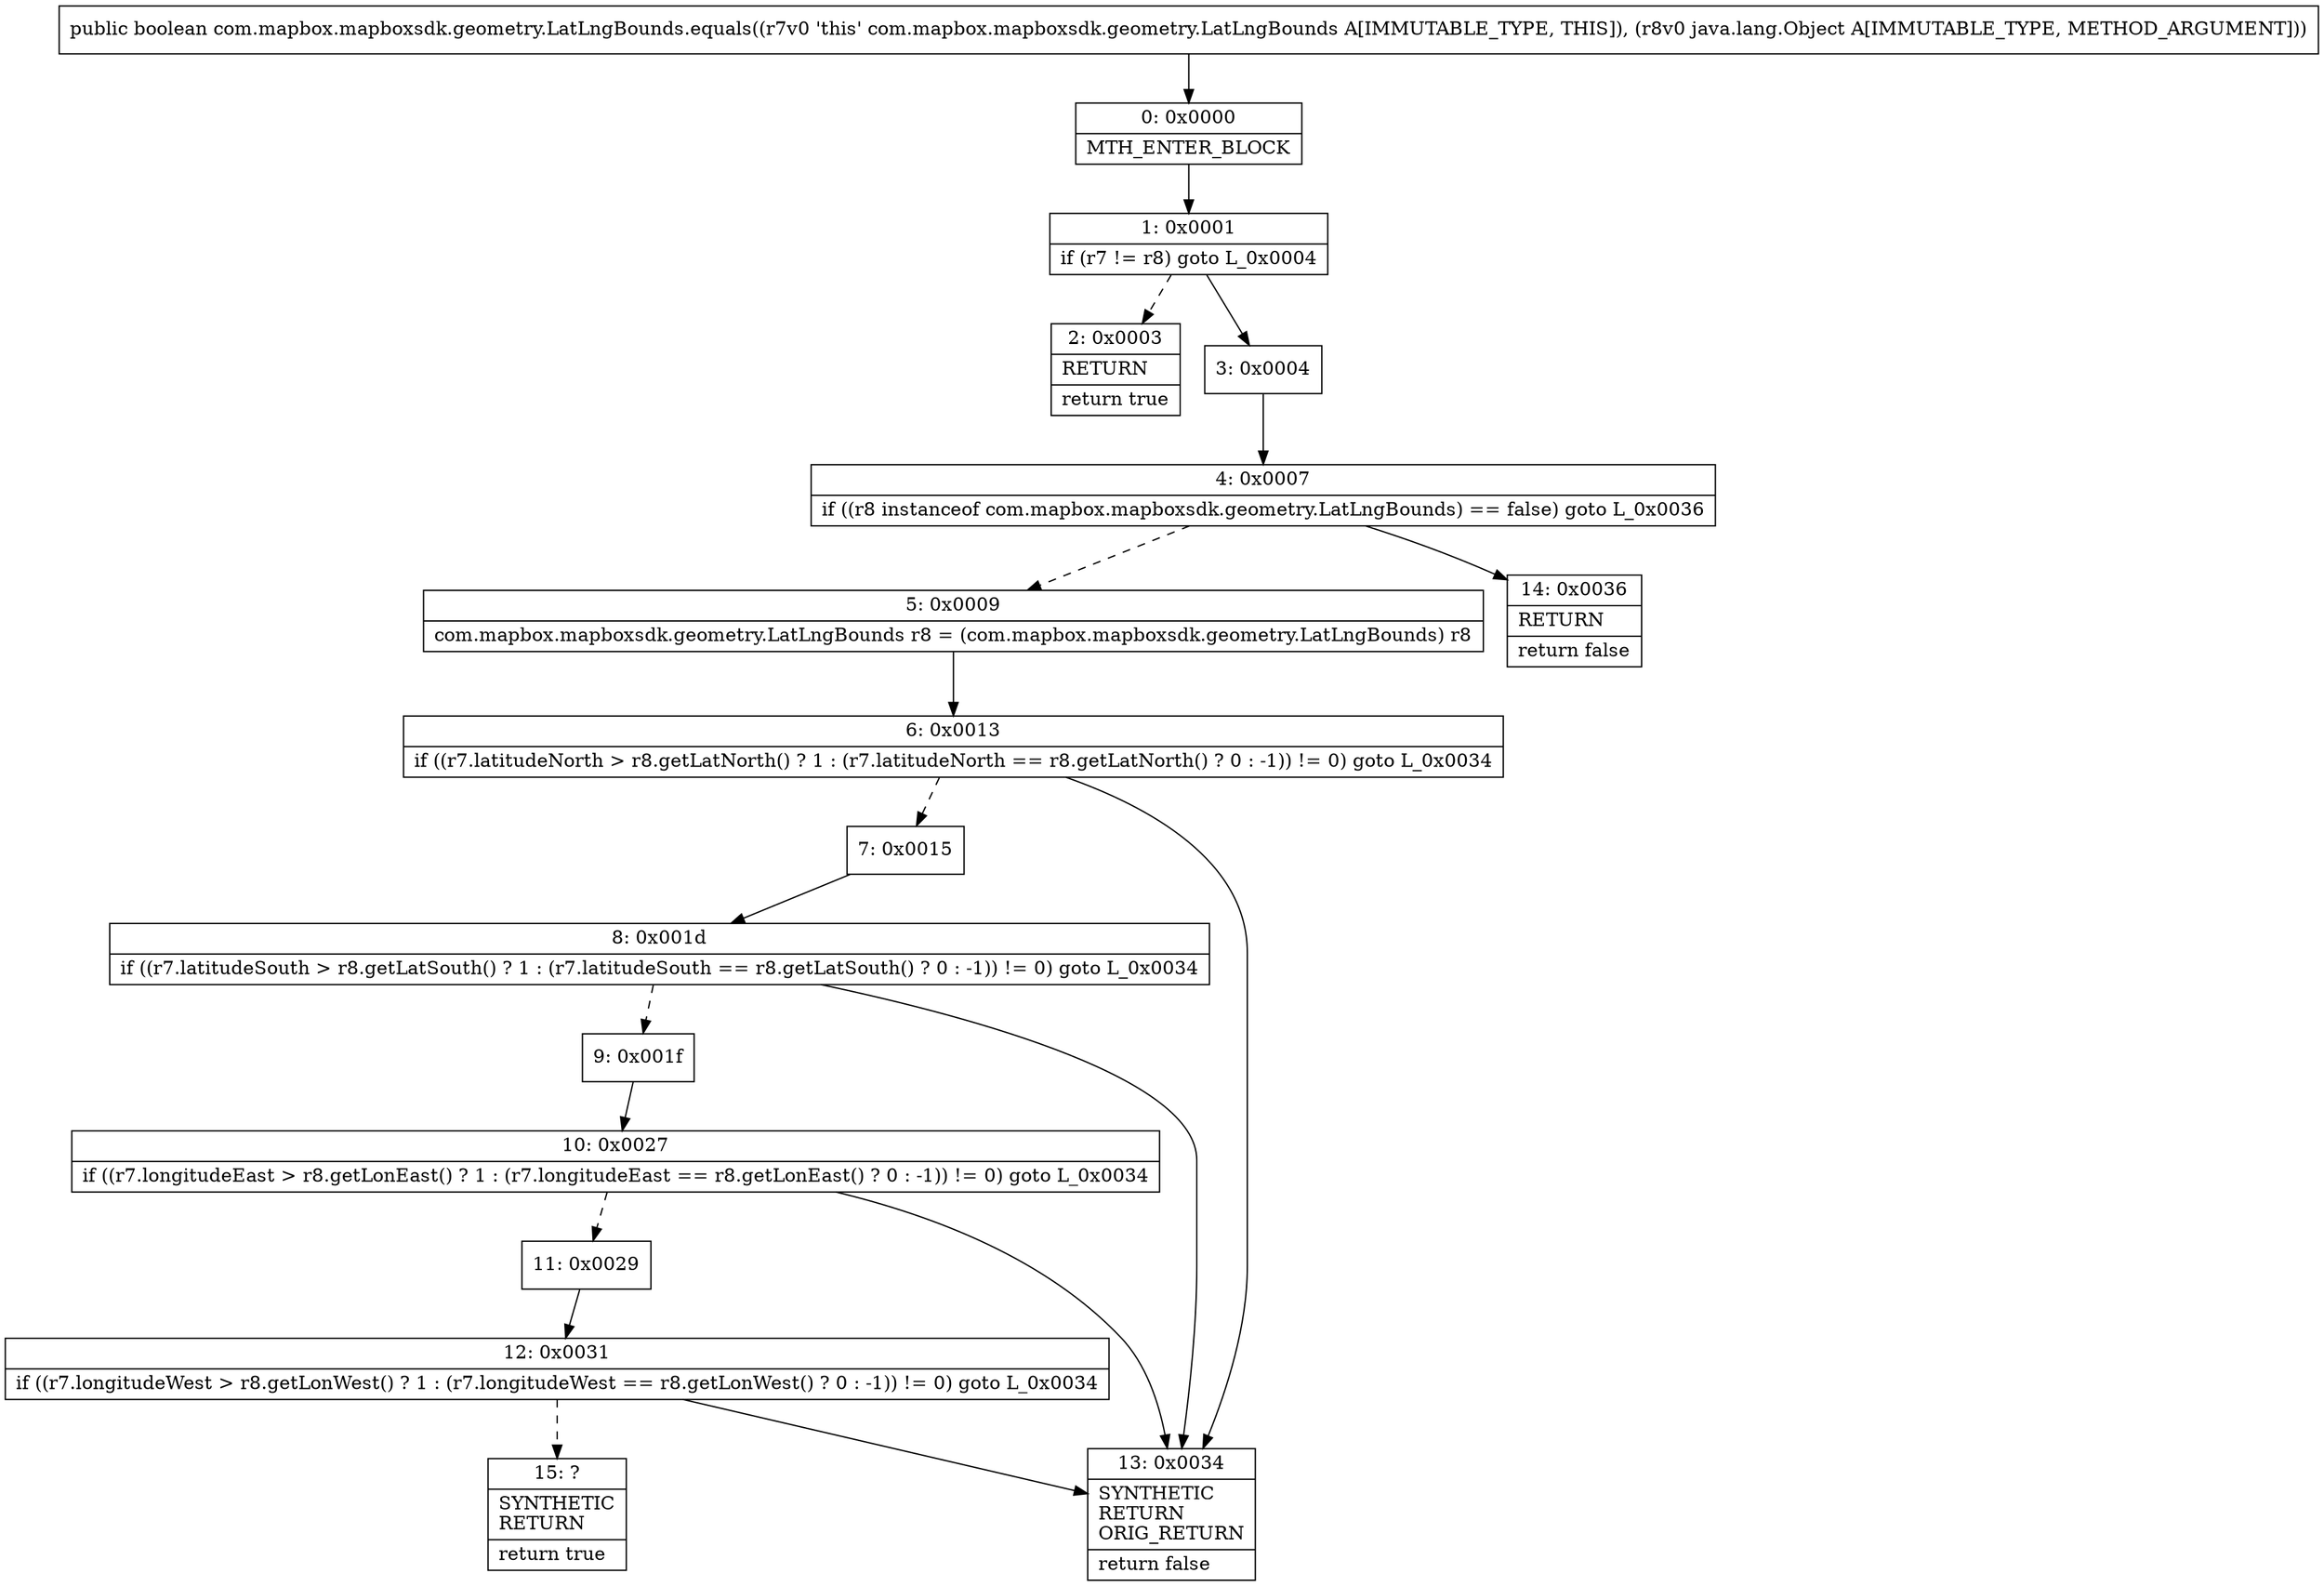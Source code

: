 digraph "CFG forcom.mapbox.mapboxsdk.geometry.LatLngBounds.equals(Ljava\/lang\/Object;)Z" {
Node_0 [shape=record,label="{0\:\ 0x0000|MTH_ENTER_BLOCK\l}"];
Node_1 [shape=record,label="{1\:\ 0x0001|if (r7 != r8) goto L_0x0004\l}"];
Node_2 [shape=record,label="{2\:\ 0x0003|RETURN\l|return true\l}"];
Node_3 [shape=record,label="{3\:\ 0x0004}"];
Node_4 [shape=record,label="{4\:\ 0x0007|if ((r8 instanceof com.mapbox.mapboxsdk.geometry.LatLngBounds) == false) goto L_0x0036\l}"];
Node_5 [shape=record,label="{5\:\ 0x0009|com.mapbox.mapboxsdk.geometry.LatLngBounds r8 = (com.mapbox.mapboxsdk.geometry.LatLngBounds) r8\l}"];
Node_6 [shape=record,label="{6\:\ 0x0013|if ((r7.latitudeNorth \> r8.getLatNorth() ? 1 : (r7.latitudeNorth == r8.getLatNorth() ? 0 : \-1)) != 0) goto L_0x0034\l}"];
Node_7 [shape=record,label="{7\:\ 0x0015}"];
Node_8 [shape=record,label="{8\:\ 0x001d|if ((r7.latitudeSouth \> r8.getLatSouth() ? 1 : (r7.latitudeSouth == r8.getLatSouth() ? 0 : \-1)) != 0) goto L_0x0034\l}"];
Node_9 [shape=record,label="{9\:\ 0x001f}"];
Node_10 [shape=record,label="{10\:\ 0x0027|if ((r7.longitudeEast \> r8.getLonEast() ? 1 : (r7.longitudeEast == r8.getLonEast() ? 0 : \-1)) != 0) goto L_0x0034\l}"];
Node_11 [shape=record,label="{11\:\ 0x0029}"];
Node_12 [shape=record,label="{12\:\ 0x0031|if ((r7.longitudeWest \> r8.getLonWest() ? 1 : (r7.longitudeWest == r8.getLonWest() ? 0 : \-1)) != 0) goto L_0x0034\l}"];
Node_13 [shape=record,label="{13\:\ 0x0034|SYNTHETIC\lRETURN\lORIG_RETURN\l|return false\l}"];
Node_14 [shape=record,label="{14\:\ 0x0036|RETURN\l|return false\l}"];
Node_15 [shape=record,label="{15\:\ ?|SYNTHETIC\lRETURN\l|return true\l}"];
MethodNode[shape=record,label="{public boolean com.mapbox.mapboxsdk.geometry.LatLngBounds.equals((r7v0 'this' com.mapbox.mapboxsdk.geometry.LatLngBounds A[IMMUTABLE_TYPE, THIS]), (r8v0 java.lang.Object A[IMMUTABLE_TYPE, METHOD_ARGUMENT])) }"];
MethodNode -> Node_0;
Node_0 -> Node_1;
Node_1 -> Node_2[style=dashed];
Node_1 -> Node_3;
Node_3 -> Node_4;
Node_4 -> Node_5[style=dashed];
Node_4 -> Node_14;
Node_5 -> Node_6;
Node_6 -> Node_7[style=dashed];
Node_6 -> Node_13;
Node_7 -> Node_8;
Node_8 -> Node_9[style=dashed];
Node_8 -> Node_13;
Node_9 -> Node_10;
Node_10 -> Node_11[style=dashed];
Node_10 -> Node_13;
Node_11 -> Node_12;
Node_12 -> Node_13;
Node_12 -> Node_15[style=dashed];
}

